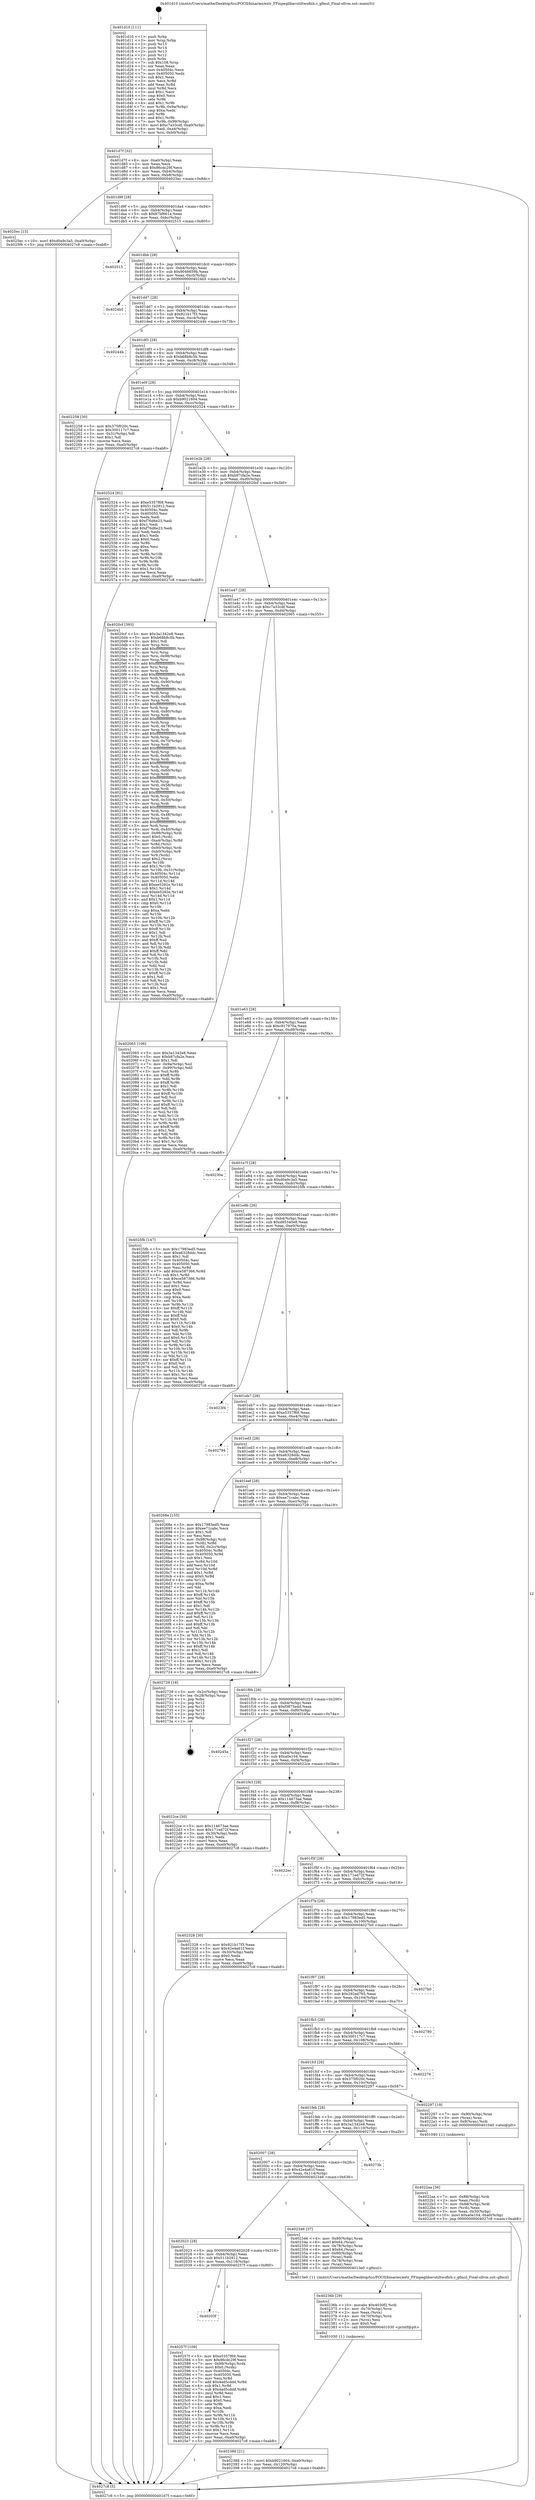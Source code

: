digraph "0x401d10" {
  label = "0x401d10 (/mnt/c/Users/mathe/Desktop/tcc/POCII/binaries/extr_FFmpeglibavutiltwofish.c_gfmul_Final-ollvm.out::main(0))"
  labelloc = "t"
  node[shape=record]

  Entry [label="",width=0.3,height=0.3,shape=circle,fillcolor=black,style=filled]
  "0x401d7f" [label="{
     0x401d7f [32]\l
     | [instrs]\l
     &nbsp;&nbsp;0x401d7f \<+6\>: mov -0xa0(%rbp),%eax\l
     &nbsp;&nbsp;0x401d85 \<+2\>: mov %eax,%ecx\l
     &nbsp;&nbsp;0x401d87 \<+6\>: sub $0x86cdc29f,%ecx\l
     &nbsp;&nbsp;0x401d8d \<+6\>: mov %eax,-0xb4(%rbp)\l
     &nbsp;&nbsp;0x401d93 \<+6\>: mov %ecx,-0xb8(%rbp)\l
     &nbsp;&nbsp;0x401d99 \<+6\>: je 00000000004025ec \<main+0x8dc\>\l
  }"]
  "0x4025ec" [label="{
     0x4025ec [15]\l
     | [instrs]\l
     &nbsp;&nbsp;0x4025ec \<+10\>: movl $0xd0a9c3a5,-0xa0(%rbp)\l
     &nbsp;&nbsp;0x4025f6 \<+5\>: jmp 00000000004027c8 \<main+0xab8\>\l
  }"]
  "0x401d9f" [label="{
     0x401d9f [28]\l
     | [instrs]\l
     &nbsp;&nbsp;0x401d9f \<+5\>: jmp 0000000000401da4 \<main+0x94\>\l
     &nbsp;&nbsp;0x401da4 \<+6\>: mov -0xb4(%rbp),%eax\l
     &nbsp;&nbsp;0x401daa \<+5\>: sub $0x87bf661a,%eax\l
     &nbsp;&nbsp;0x401daf \<+6\>: mov %eax,-0xbc(%rbp)\l
     &nbsp;&nbsp;0x401db5 \<+6\>: je 0000000000402515 \<main+0x805\>\l
  }"]
  Exit [label="",width=0.3,height=0.3,shape=circle,fillcolor=black,style=filled,peripheries=2]
  "0x402515" [label="{
     0x402515\l
  }", style=dashed]
  "0x401dbb" [label="{
     0x401dbb [28]\l
     | [instrs]\l
     &nbsp;&nbsp;0x401dbb \<+5\>: jmp 0000000000401dc0 \<main+0xb0\>\l
     &nbsp;&nbsp;0x401dc0 \<+6\>: mov -0xb4(%rbp),%eax\l
     &nbsp;&nbsp;0x401dc6 \<+5\>: sub $0x9046659b,%eax\l
     &nbsp;&nbsp;0x401dcb \<+6\>: mov %eax,-0xc0(%rbp)\l
     &nbsp;&nbsp;0x401dd1 \<+6\>: je 00000000004024b5 \<main+0x7a5\>\l
  }"]
  "0x40203f" [label="{
     0x40203f\l
  }", style=dashed]
  "0x4024b5" [label="{
     0x4024b5\l
  }", style=dashed]
  "0x401dd7" [label="{
     0x401dd7 [28]\l
     | [instrs]\l
     &nbsp;&nbsp;0x401dd7 \<+5\>: jmp 0000000000401ddc \<main+0xcc\>\l
     &nbsp;&nbsp;0x401ddc \<+6\>: mov -0xb4(%rbp),%eax\l
     &nbsp;&nbsp;0x401de2 \<+5\>: sub $0x921b17f3,%eax\l
     &nbsp;&nbsp;0x401de7 \<+6\>: mov %eax,-0xc4(%rbp)\l
     &nbsp;&nbsp;0x401ded \<+6\>: je 000000000040244b \<main+0x73b\>\l
  }"]
  "0x40257f" [label="{
     0x40257f [109]\l
     | [instrs]\l
     &nbsp;&nbsp;0x40257f \<+5\>: mov $0xe5357f69,%eax\l
     &nbsp;&nbsp;0x402584 \<+5\>: mov $0x86cdc29f,%ecx\l
     &nbsp;&nbsp;0x402589 \<+7\>: mov -0x98(%rbp),%rdx\l
     &nbsp;&nbsp;0x402590 \<+6\>: movl $0x0,(%rdx)\l
     &nbsp;&nbsp;0x402596 \<+7\>: mov 0x40504c,%esi\l
     &nbsp;&nbsp;0x40259d \<+7\>: mov 0x405050,%edi\l
     &nbsp;&nbsp;0x4025a4 \<+3\>: mov %esi,%r8d\l
     &nbsp;&nbsp;0x4025a7 \<+7\>: add $0x4ad5cddd,%r8d\l
     &nbsp;&nbsp;0x4025ae \<+4\>: sub $0x1,%r8d\l
     &nbsp;&nbsp;0x4025b2 \<+7\>: sub $0x4ad5cddd,%r8d\l
     &nbsp;&nbsp;0x4025b9 \<+4\>: imul %r8d,%esi\l
     &nbsp;&nbsp;0x4025bd \<+3\>: and $0x1,%esi\l
     &nbsp;&nbsp;0x4025c0 \<+3\>: cmp $0x0,%esi\l
     &nbsp;&nbsp;0x4025c3 \<+4\>: sete %r9b\l
     &nbsp;&nbsp;0x4025c7 \<+3\>: cmp $0xa,%edi\l
     &nbsp;&nbsp;0x4025ca \<+4\>: setl %r10b\l
     &nbsp;&nbsp;0x4025ce \<+3\>: mov %r9b,%r11b\l
     &nbsp;&nbsp;0x4025d1 \<+3\>: and %r10b,%r11b\l
     &nbsp;&nbsp;0x4025d4 \<+3\>: xor %r10b,%r9b\l
     &nbsp;&nbsp;0x4025d7 \<+3\>: or %r9b,%r11b\l
     &nbsp;&nbsp;0x4025da \<+4\>: test $0x1,%r11b\l
     &nbsp;&nbsp;0x4025de \<+3\>: cmovne %ecx,%eax\l
     &nbsp;&nbsp;0x4025e1 \<+6\>: mov %eax,-0xa0(%rbp)\l
     &nbsp;&nbsp;0x4025e7 \<+5\>: jmp 00000000004027c8 \<main+0xab8\>\l
  }"]
  "0x40244b" [label="{
     0x40244b\l
  }", style=dashed]
  "0x401df3" [label="{
     0x401df3 [28]\l
     | [instrs]\l
     &nbsp;&nbsp;0x401df3 \<+5\>: jmp 0000000000401df8 \<main+0xe8\>\l
     &nbsp;&nbsp;0x401df8 \<+6\>: mov -0xb4(%rbp),%eax\l
     &nbsp;&nbsp;0x401dfe \<+5\>: sub $0xb68b8c5b,%eax\l
     &nbsp;&nbsp;0x401e03 \<+6\>: mov %eax,-0xc8(%rbp)\l
     &nbsp;&nbsp;0x401e09 \<+6\>: je 0000000000402258 \<main+0x548\>\l
  }"]
  "0x402388" [label="{
     0x402388 [21]\l
     | [instrs]\l
     &nbsp;&nbsp;0x402388 \<+10\>: movl $0xb9021604,-0xa0(%rbp)\l
     &nbsp;&nbsp;0x402392 \<+6\>: mov %eax,-0x120(%rbp)\l
     &nbsp;&nbsp;0x402398 \<+5\>: jmp 00000000004027c8 \<main+0xab8\>\l
  }"]
  "0x402258" [label="{
     0x402258 [30]\l
     | [instrs]\l
     &nbsp;&nbsp;0x402258 \<+5\>: mov $0x375f020c,%eax\l
     &nbsp;&nbsp;0x40225d \<+5\>: mov $0x300117c7,%ecx\l
     &nbsp;&nbsp;0x402262 \<+3\>: mov -0x31(%rbp),%dl\l
     &nbsp;&nbsp;0x402265 \<+3\>: test $0x1,%dl\l
     &nbsp;&nbsp;0x402268 \<+3\>: cmovne %ecx,%eax\l
     &nbsp;&nbsp;0x40226b \<+6\>: mov %eax,-0xa0(%rbp)\l
     &nbsp;&nbsp;0x402271 \<+5\>: jmp 00000000004027c8 \<main+0xab8\>\l
  }"]
  "0x401e0f" [label="{
     0x401e0f [28]\l
     | [instrs]\l
     &nbsp;&nbsp;0x401e0f \<+5\>: jmp 0000000000401e14 \<main+0x104\>\l
     &nbsp;&nbsp;0x401e14 \<+6\>: mov -0xb4(%rbp),%eax\l
     &nbsp;&nbsp;0x401e1a \<+5\>: sub $0xb9021604,%eax\l
     &nbsp;&nbsp;0x401e1f \<+6\>: mov %eax,-0xcc(%rbp)\l
     &nbsp;&nbsp;0x401e25 \<+6\>: je 0000000000402524 \<main+0x814\>\l
  }"]
  "0x40236b" [label="{
     0x40236b [29]\l
     | [instrs]\l
     &nbsp;&nbsp;0x40236b \<+10\>: movabs $0x4030f2,%rdi\l
     &nbsp;&nbsp;0x402375 \<+4\>: mov -0x70(%rbp),%rcx\l
     &nbsp;&nbsp;0x402379 \<+2\>: mov %eax,(%rcx)\l
     &nbsp;&nbsp;0x40237b \<+4\>: mov -0x70(%rbp),%rcx\l
     &nbsp;&nbsp;0x40237f \<+2\>: mov (%rcx),%esi\l
     &nbsp;&nbsp;0x402381 \<+2\>: mov $0x0,%al\l
     &nbsp;&nbsp;0x402383 \<+5\>: call 0000000000401030 \<printf@plt\>\l
     | [calls]\l
     &nbsp;&nbsp;0x401030 \{1\} (unknown)\l
  }"]
  "0x402524" [label="{
     0x402524 [91]\l
     | [instrs]\l
     &nbsp;&nbsp;0x402524 \<+5\>: mov $0xe5357f69,%eax\l
     &nbsp;&nbsp;0x402529 \<+5\>: mov $0x511b2912,%ecx\l
     &nbsp;&nbsp;0x40252e \<+7\>: mov 0x40504c,%edx\l
     &nbsp;&nbsp;0x402535 \<+7\>: mov 0x405050,%esi\l
     &nbsp;&nbsp;0x40253c \<+2\>: mov %edx,%edi\l
     &nbsp;&nbsp;0x40253e \<+6\>: sub $0xf76d6e23,%edi\l
     &nbsp;&nbsp;0x402544 \<+3\>: sub $0x1,%edi\l
     &nbsp;&nbsp;0x402547 \<+6\>: add $0xf76d6e23,%edi\l
     &nbsp;&nbsp;0x40254d \<+3\>: imul %edi,%edx\l
     &nbsp;&nbsp;0x402550 \<+3\>: and $0x1,%edx\l
     &nbsp;&nbsp;0x402553 \<+3\>: cmp $0x0,%edx\l
     &nbsp;&nbsp;0x402556 \<+4\>: sete %r8b\l
     &nbsp;&nbsp;0x40255a \<+3\>: cmp $0xa,%esi\l
     &nbsp;&nbsp;0x40255d \<+4\>: setl %r9b\l
     &nbsp;&nbsp;0x402561 \<+3\>: mov %r8b,%r10b\l
     &nbsp;&nbsp;0x402564 \<+3\>: and %r9b,%r10b\l
     &nbsp;&nbsp;0x402567 \<+3\>: xor %r9b,%r8b\l
     &nbsp;&nbsp;0x40256a \<+3\>: or %r8b,%r10b\l
     &nbsp;&nbsp;0x40256d \<+4\>: test $0x1,%r10b\l
     &nbsp;&nbsp;0x402571 \<+3\>: cmovne %ecx,%eax\l
     &nbsp;&nbsp;0x402574 \<+6\>: mov %eax,-0xa0(%rbp)\l
     &nbsp;&nbsp;0x40257a \<+5\>: jmp 00000000004027c8 \<main+0xab8\>\l
  }"]
  "0x401e2b" [label="{
     0x401e2b [28]\l
     | [instrs]\l
     &nbsp;&nbsp;0x401e2b \<+5\>: jmp 0000000000401e30 \<main+0x120\>\l
     &nbsp;&nbsp;0x401e30 \<+6\>: mov -0xb4(%rbp),%eax\l
     &nbsp;&nbsp;0x401e36 \<+5\>: sub $0xb97cfa2e,%eax\l
     &nbsp;&nbsp;0x401e3b \<+6\>: mov %eax,-0xd0(%rbp)\l
     &nbsp;&nbsp;0x401e41 \<+6\>: je 00000000004020cf \<main+0x3bf\>\l
  }"]
  "0x402023" [label="{
     0x402023 [28]\l
     | [instrs]\l
     &nbsp;&nbsp;0x402023 \<+5\>: jmp 0000000000402028 \<main+0x318\>\l
     &nbsp;&nbsp;0x402028 \<+6\>: mov -0xb4(%rbp),%eax\l
     &nbsp;&nbsp;0x40202e \<+5\>: sub $0x511b2912,%eax\l
     &nbsp;&nbsp;0x402033 \<+6\>: mov %eax,-0x118(%rbp)\l
     &nbsp;&nbsp;0x402039 \<+6\>: je 000000000040257f \<main+0x86f\>\l
  }"]
  "0x4020cf" [label="{
     0x4020cf [393]\l
     | [instrs]\l
     &nbsp;&nbsp;0x4020cf \<+5\>: mov $0x3a1342e8,%eax\l
     &nbsp;&nbsp;0x4020d4 \<+5\>: mov $0xb68b8c5b,%ecx\l
     &nbsp;&nbsp;0x4020d9 \<+2\>: mov $0x1,%dl\l
     &nbsp;&nbsp;0x4020db \<+3\>: mov %rsp,%rsi\l
     &nbsp;&nbsp;0x4020de \<+4\>: add $0xfffffffffffffff0,%rsi\l
     &nbsp;&nbsp;0x4020e2 \<+3\>: mov %rsi,%rsp\l
     &nbsp;&nbsp;0x4020e5 \<+7\>: mov %rsi,-0x98(%rbp)\l
     &nbsp;&nbsp;0x4020ec \<+3\>: mov %rsp,%rsi\l
     &nbsp;&nbsp;0x4020ef \<+4\>: add $0xfffffffffffffff0,%rsi\l
     &nbsp;&nbsp;0x4020f3 \<+3\>: mov %rsi,%rsp\l
     &nbsp;&nbsp;0x4020f6 \<+3\>: mov %rsp,%rdi\l
     &nbsp;&nbsp;0x4020f9 \<+4\>: add $0xfffffffffffffff0,%rdi\l
     &nbsp;&nbsp;0x4020fd \<+3\>: mov %rdi,%rsp\l
     &nbsp;&nbsp;0x402100 \<+7\>: mov %rdi,-0x90(%rbp)\l
     &nbsp;&nbsp;0x402107 \<+3\>: mov %rsp,%rdi\l
     &nbsp;&nbsp;0x40210a \<+4\>: add $0xfffffffffffffff0,%rdi\l
     &nbsp;&nbsp;0x40210e \<+3\>: mov %rdi,%rsp\l
     &nbsp;&nbsp;0x402111 \<+7\>: mov %rdi,-0x88(%rbp)\l
     &nbsp;&nbsp;0x402118 \<+3\>: mov %rsp,%rdi\l
     &nbsp;&nbsp;0x40211b \<+4\>: add $0xfffffffffffffff0,%rdi\l
     &nbsp;&nbsp;0x40211f \<+3\>: mov %rdi,%rsp\l
     &nbsp;&nbsp;0x402122 \<+4\>: mov %rdi,-0x80(%rbp)\l
     &nbsp;&nbsp;0x402126 \<+3\>: mov %rsp,%rdi\l
     &nbsp;&nbsp;0x402129 \<+4\>: add $0xfffffffffffffff0,%rdi\l
     &nbsp;&nbsp;0x40212d \<+3\>: mov %rdi,%rsp\l
     &nbsp;&nbsp;0x402130 \<+4\>: mov %rdi,-0x78(%rbp)\l
     &nbsp;&nbsp;0x402134 \<+3\>: mov %rsp,%rdi\l
     &nbsp;&nbsp;0x402137 \<+4\>: add $0xfffffffffffffff0,%rdi\l
     &nbsp;&nbsp;0x40213b \<+3\>: mov %rdi,%rsp\l
     &nbsp;&nbsp;0x40213e \<+4\>: mov %rdi,-0x70(%rbp)\l
     &nbsp;&nbsp;0x402142 \<+3\>: mov %rsp,%rdi\l
     &nbsp;&nbsp;0x402145 \<+4\>: add $0xfffffffffffffff0,%rdi\l
     &nbsp;&nbsp;0x402149 \<+3\>: mov %rdi,%rsp\l
     &nbsp;&nbsp;0x40214c \<+4\>: mov %rdi,-0x68(%rbp)\l
     &nbsp;&nbsp;0x402150 \<+3\>: mov %rsp,%rdi\l
     &nbsp;&nbsp;0x402153 \<+4\>: add $0xfffffffffffffff0,%rdi\l
     &nbsp;&nbsp;0x402157 \<+3\>: mov %rdi,%rsp\l
     &nbsp;&nbsp;0x40215a \<+4\>: mov %rdi,-0x60(%rbp)\l
     &nbsp;&nbsp;0x40215e \<+3\>: mov %rsp,%rdi\l
     &nbsp;&nbsp;0x402161 \<+4\>: add $0xfffffffffffffff0,%rdi\l
     &nbsp;&nbsp;0x402165 \<+3\>: mov %rdi,%rsp\l
     &nbsp;&nbsp;0x402168 \<+4\>: mov %rdi,-0x58(%rbp)\l
     &nbsp;&nbsp;0x40216c \<+3\>: mov %rsp,%rdi\l
     &nbsp;&nbsp;0x40216f \<+4\>: add $0xfffffffffffffff0,%rdi\l
     &nbsp;&nbsp;0x402173 \<+3\>: mov %rdi,%rsp\l
     &nbsp;&nbsp;0x402176 \<+4\>: mov %rdi,-0x50(%rbp)\l
     &nbsp;&nbsp;0x40217a \<+3\>: mov %rsp,%rdi\l
     &nbsp;&nbsp;0x40217d \<+4\>: add $0xfffffffffffffff0,%rdi\l
     &nbsp;&nbsp;0x402181 \<+3\>: mov %rdi,%rsp\l
     &nbsp;&nbsp;0x402184 \<+4\>: mov %rdi,-0x48(%rbp)\l
     &nbsp;&nbsp;0x402188 \<+3\>: mov %rsp,%rdi\l
     &nbsp;&nbsp;0x40218b \<+4\>: add $0xfffffffffffffff0,%rdi\l
     &nbsp;&nbsp;0x40218f \<+3\>: mov %rdi,%rsp\l
     &nbsp;&nbsp;0x402192 \<+4\>: mov %rdi,-0x40(%rbp)\l
     &nbsp;&nbsp;0x402196 \<+7\>: mov -0x98(%rbp),%rdi\l
     &nbsp;&nbsp;0x40219d \<+6\>: movl $0x0,(%rdi)\l
     &nbsp;&nbsp;0x4021a3 \<+7\>: mov -0xa4(%rbp),%r8d\l
     &nbsp;&nbsp;0x4021aa \<+3\>: mov %r8d,(%rsi)\l
     &nbsp;&nbsp;0x4021ad \<+7\>: mov -0x90(%rbp),%rdi\l
     &nbsp;&nbsp;0x4021b4 \<+7\>: mov -0xb0(%rbp),%r9\l
     &nbsp;&nbsp;0x4021bb \<+3\>: mov %r9,(%rdi)\l
     &nbsp;&nbsp;0x4021be \<+3\>: cmpl $0x2,(%rsi)\l
     &nbsp;&nbsp;0x4021c1 \<+4\>: setne %r10b\l
     &nbsp;&nbsp;0x4021c5 \<+4\>: and $0x1,%r10b\l
     &nbsp;&nbsp;0x4021c9 \<+4\>: mov %r10b,-0x31(%rbp)\l
     &nbsp;&nbsp;0x4021cd \<+8\>: mov 0x40504c,%r11d\l
     &nbsp;&nbsp;0x4021d5 \<+7\>: mov 0x405050,%ebx\l
     &nbsp;&nbsp;0x4021dc \<+3\>: mov %r11d,%r14d\l
     &nbsp;&nbsp;0x4021df \<+7\>: add $0xee5282e,%r14d\l
     &nbsp;&nbsp;0x4021e6 \<+4\>: sub $0x1,%r14d\l
     &nbsp;&nbsp;0x4021ea \<+7\>: sub $0xee5282e,%r14d\l
     &nbsp;&nbsp;0x4021f1 \<+4\>: imul %r14d,%r11d\l
     &nbsp;&nbsp;0x4021f5 \<+4\>: and $0x1,%r11d\l
     &nbsp;&nbsp;0x4021f9 \<+4\>: cmp $0x0,%r11d\l
     &nbsp;&nbsp;0x4021fd \<+4\>: sete %r10b\l
     &nbsp;&nbsp;0x402201 \<+3\>: cmp $0xa,%ebx\l
     &nbsp;&nbsp;0x402204 \<+4\>: setl %r15b\l
     &nbsp;&nbsp;0x402208 \<+3\>: mov %r10b,%r12b\l
     &nbsp;&nbsp;0x40220b \<+4\>: xor $0xff,%r12b\l
     &nbsp;&nbsp;0x40220f \<+3\>: mov %r15b,%r13b\l
     &nbsp;&nbsp;0x402212 \<+4\>: xor $0xff,%r13b\l
     &nbsp;&nbsp;0x402216 \<+3\>: xor $0x1,%dl\l
     &nbsp;&nbsp;0x402219 \<+3\>: mov %r12b,%sil\l
     &nbsp;&nbsp;0x40221c \<+4\>: and $0xff,%sil\l
     &nbsp;&nbsp;0x402220 \<+3\>: and %dl,%r10b\l
     &nbsp;&nbsp;0x402223 \<+3\>: mov %r13b,%dil\l
     &nbsp;&nbsp;0x402226 \<+4\>: and $0xff,%dil\l
     &nbsp;&nbsp;0x40222a \<+3\>: and %dl,%r15b\l
     &nbsp;&nbsp;0x40222d \<+3\>: or %r10b,%sil\l
     &nbsp;&nbsp;0x402230 \<+3\>: or %r15b,%dil\l
     &nbsp;&nbsp;0x402233 \<+3\>: xor %dil,%sil\l
     &nbsp;&nbsp;0x402236 \<+3\>: or %r13b,%r12b\l
     &nbsp;&nbsp;0x402239 \<+4\>: xor $0xff,%r12b\l
     &nbsp;&nbsp;0x40223d \<+3\>: or $0x1,%dl\l
     &nbsp;&nbsp;0x402240 \<+3\>: and %dl,%r12b\l
     &nbsp;&nbsp;0x402243 \<+3\>: or %r12b,%sil\l
     &nbsp;&nbsp;0x402246 \<+4\>: test $0x1,%sil\l
     &nbsp;&nbsp;0x40224a \<+3\>: cmovne %ecx,%eax\l
     &nbsp;&nbsp;0x40224d \<+6\>: mov %eax,-0xa0(%rbp)\l
     &nbsp;&nbsp;0x402253 \<+5\>: jmp 00000000004027c8 \<main+0xab8\>\l
  }"]
  "0x401e47" [label="{
     0x401e47 [28]\l
     | [instrs]\l
     &nbsp;&nbsp;0x401e47 \<+5\>: jmp 0000000000401e4c \<main+0x13c\>\l
     &nbsp;&nbsp;0x401e4c \<+6\>: mov -0xb4(%rbp),%eax\l
     &nbsp;&nbsp;0x401e52 \<+5\>: sub $0xc7a33cdf,%eax\l
     &nbsp;&nbsp;0x401e57 \<+6\>: mov %eax,-0xd4(%rbp)\l
     &nbsp;&nbsp;0x401e5d \<+6\>: je 0000000000402065 \<main+0x355\>\l
  }"]
  "0x402346" [label="{
     0x402346 [37]\l
     | [instrs]\l
     &nbsp;&nbsp;0x402346 \<+4\>: mov -0x80(%rbp),%rax\l
     &nbsp;&nbsp;0x40234a \<+6\>: movl $0x64,(%rax)\l
     &nbsp;&nbsp;0x402350 \<+4\>: mov -0x78(%rbp),%rax\l
     &nbsp;&nbsp;0x402354 \<+6\>: movl $0x64,(%rax)\l
     &nbsp;&nbsp;0x40235a \<+4\>: mov -0x80(%rbp),%rax\l
     &nbsp;&nbsp;0x40235e \<+2\>: mov (%rax),%edi\l
     &nbsp;&nbsp;0x402360 \<+4\>: mov -0x78(%rbp),%rax\l
     &nbsp;&nbsp;0x402364 \<+2\>: mov (%rax),%esi\l
     &nbsp;&nbsp;0x402366 \<+5\>: call 00000000004013e0 \<gfmul\>\l
     | [calls]\l
     &nbsp;&nbsp;0x4013e0 \{1\} (/mnt/c/Users/mathe/Desktop/tcc/POCII/binaries/extr_FFmpeglibavutiltwofish.c_gfmul_Final-ollvm.out::gfmul)\l
  }"]
  "0x402065" [label="{
     0x402065 [106]\l
     | [instrs]\l
     &nbsp;&nbsp;0x402065 \<+5\>: mov $0x3a1342e8,%eax\l
     &nbsp;&nbsp;0x40206a \<+5\>: mov $0xb97cfa2e,%ecx\l
     &nbsp;&nbsp;0x40206f \<+2\>: mov $0x1,%dl\l
     &nbsp;&nbsp;0x402071 \<+7\>: mov -0x9a(%rbp),%sil\l
     &nbsp;&nbsp;0x402078 \<+7\>: mov -0x99(%rbp),%dil\l
     &nbsp;&nbsp;0x40207f \<+3\>: mov %sil,%r8b\l
     &nbsp;&nbsp;0x402082 \<+4\>: xor $0xff,%r8b\l
     &nbsp;&nbsp;0x402086 \<+3\>: mov %dil,%r9b\l
     &nbsp;&nbsp;0x402089 \<+4\>: xor $0xff,%r9b\l
     &nbsp;&nbsp;0x40208d \<+3\>: xor $0x1,%dl\l
     &nbsp;&nbsp;0x402090 \<+3\>: mov %r8b,%r10b\l
     &nbsp;&nbsp;0x402093 \<+4\>: and $0xff,%r10b\l
     &nbsp;&nbsp;0x402097 \<+3\>: and %dl,%sil\l
     &nbsp;&nbsp;0x40209a \<+3\>: mov %r9b,%r11b\l
     &nbsp;&nbsp;0x40209d \<+4\>: and $0xff,%r11b\l
     &nbsp;&nbsp;0x4020a1 \<+3\>: and %dl,%dil\l
     &nbsp;&nbsp;0x4020a4 \<+3\>: or %sil,%r10b\l
     &nbsp;&nbsp;0x4020a7 \<+3\>: or %dil,%r11b\l
     &nbsp;&nbsp;0x4020aa \<+3\>: xor %r11b,%r10b\l
     &nbsp;&nbsp;0x4020ad \<+3\>: or %r9b,%r8b\l
     &nbsp;&nbsp;0x4020b0 \<+4\>: xor $0xff,%r8b\l
     &nbsp;&nbsp;0x4020b4 \<+3\>: or $0x1,%dl\l
     &nbsp;&nbsp;0x4020b7 \<+3\>: and %dl,%r8b\l
     &nbsp;&nbsp;0x4020ba \<+3\>: or %r8b,%r10b\l
     &nbsp;&nbsp;0x4020bd \<+4\>: test $0x1,%r10b\l
     &nbsp;&nbsp;0x4020c1 \<+3\>: cmovne %ecx,%eax\l
     &nbsp;&nbsp;0x4020c4 \<+6\>: mov %eax,-0xa0(%rbp)\l
     &nbsp;&nbsp;0x4020ca \<+5\>: jmp 00000000004027c8 \<main+0xab8\>\l
  }"]
  "0x401e63" [label="{
     0x401e63 [28]\l
     | [instrs]\l
     &nbsp;&nbsp;0x401e63 \<+5\>: jmp 0000000000401e68 \<main+0x158\>\l
     &nbsp;&nbsp;0x401e68 \<+6\>: mov -0xb4(%rbp),%eax\l
     &nbsp;&nbsp;0x401e6e \<+5\>: sub $0xc917970a,%eax\l
     &nbsp;&nbsp;0x401e73 \<+6\>: mov %eax,-0xd8(%rbp)\l
     &nbsp;&nbsp;0x401e79 \<+6\>: je 000000000040230a \<main+0x5fa\>\l
  }"]
  "0x4027c8" [label="{
     0x4027c8 [5]\l
     | [instrs]\l
     &nbsp;&nbsp;0x4027c8 \<+5\>: jmp 0000000000401d7f \<main+0x6f\>\l
  }"]
  "0x401d10" [label="{
     0x401d10 [111]\l
     | [instrs]\l
     &nbsp;&nbsp;0x401d10 \<+1\>: push %rbp\l
     &nbsp;&nbsp;0x401d11 \<+3\>: mov %rsp,%rbp\l
     &nbsp;&nbsp;0x401d14 \<+2\>: push %r15\l
     &nbsp;&nbsp;0x401d16 \<+2\>: push %r14\l
     &nbsp;&nbsp;0x401d18 \<+2\>: push %r13\l
     &nbsp;&nbsp;0x401d1a \<+2\>: push %r12\l
     &nbsp;&nbsp;0x401d1c \<+1\>: push %rbx\l
     &nbsp;&nbsp;0x401d1d \<+7\>: sub $0x108,%rsp\l
     &nbsp;&nbsp;0x401d24 \<+2\>: xor %eax,%eax\l
     &nbsp;&nbsp;0x401d26 \<+7\>: mov 0x40504c,%ecx\l
     &nbsp;&nbsp;0x401d2d \<+7\>: mov 0x405050,%edx\l
     &nbsp;&nbsp;0x401d34 \<+3\>: sub $0x1,%eax\l
     &nbsp;&nbsp;0x401d37 \<+3\>: mov %ecx,%r8d\l
     &nbsp;&nbsp;0x401d3a \<+3\>: add %eax,%r8d\l
     &nbsp;&nbsp;0x401d3d \<+4\>: imul %r8d,%ecx\l
     &nbsp;&nbsp;0x401d41 \<+3\>: and $0x1,%ecx\l
     &nbsp;&nbsp;0x401d44 \<+3\>: cmp $0x0,%ecx\l
     &nbsp;&nbsp;0x401d47 \<+4\>: sete %r9b\l
     &nbsp;&nbsp;0x401d4b \<+4\>: and $0x1,%r9b\l
     &nbsp;&nbsp;0x401d4f \<+7\>: mov %r9b,-0x9a(%rbp)\l
     &nbsp;&nbsp;0x401d56 \<+3\>: cmp $0xa,%edx\l
     &nbsp;&nbsp;0x401d59 \<+4\>: setl %r9b\l
     &nbsp;&nbsp;0x401d5d \<+4\>: and $0x1,%r9b\l
     &nbsp;&nbsp;0x401d61 \<+7\>: mov %r9b,-0x99(%rbp)\l
     &nbsp;&nbsp;0x401d68 \<+10\>: movl $0xc7a33cdf,-0xa0(%rbp)\l
     &nbsp;&nbsp;0x401d72 \<+6\>: mov %edi,-0xa4(%rbp)\l
     &nbsp;&nbsp;0x401d78 \<+7\>: mov %rsi,-0xb0(%rbp)\l
  }"]
  "0x402007" [label="{
     0x402007 [28]\l
     | [instrs]\l
     &nbsp;&nbsp;0x402007 \<+5\>: jmp 000000000040200c \<main+0x2fc\>\l
     &nbsp;&nbsp;0x40200c \<+6\>: mov -0xb4(%rbp),%eax\l
     &nbsp;&nbsp;0x402012 \<+5\>: sub $0x42e4a61f,%eax\l
     &nbsp;&nbsp;0x402017 \<+6\>: mov %eax,-0x114(%rbp)\l
     &nbsp;&nbsp;0x40201d \<+6\>: je 0000000000402346 \<main+0x636\>\l
  }"]
  "0x40273b" [label="{
     0x40273b\l
  }", style=dashed]
  "0x40230a" [label="{
     0x40230a\l
  }", style=dashed]
  "0x401e7f" [label="{
     0x401e7f [28]\l
     | [instrs]\l
     &nbsp;&nbsp;0x401e7f \<+5\>: jmp 0000000000401e84 \<main+0x174\>\l
     &nbsp;&nbsp;0x401e84 \<+6\>: mov -0xb4(%rbp),%eax\l
     &nbsp;&nbsp;0x401e8a \<+5\>: sub $0xd0a9c3a5,%eax\l
     &nbsp;&nbsp;0x401e8f \<+6\>: mov %eax,-0xdc(%rbp)\l
     &nbsp;&nbsp;0x401e95 \<+6\>: je 00000000004025fb \<main+0x8eb\>\l
  }"]
  "0x4022aa" [label="{
     0x4022aa [36]\l
     | [instrs]\l
     &nbsp;&nbsp;0x4022aa \<+7\>: mov -0x88(%rbp),%rdi\l
     &nbsp;&nbsp;0x4022b1 \<+2\>: mov %eax,(%rdi)\l
     &nbsp;&nbsp;0x4022b3 \<+7\>: mov -0x88(%rbp),%rdi\l
     &nbsp;&nbsp;0x4022ba \<+2\>: mov (%rdi),%eax\l
     &nbsp;&nbsp;0x4022bc \<+3\>: mov %eax,-0x30(%rbp)\l
     &nbsp;&nbsp;0x4022bf \<+10\>: movl $0xa0e104,-0xa0(%rbp)\l
     &nbsp;&nbsp;0x4022c9 \<+5\>: jmp 00000000004027c8 \<main+0xab8\>\l
  }"]
  "0x4025fb" [label="{
     0x4025fb [147]\l
     | [instrs]\l
     &nbsp;&nbsp;0x4025fb \<+5\>: mov $0x17983ed5,%eax\l
     &nbsp;&nbsp;0x402600 \<+5\>: mov $0xe6328ddc,%ecx\l
     &nbsp;&nbsp;0x402605 \<+2\>: mov $0x1,%dl\l
     &nbsp;&nbsp;0x402607 \<+7\>: mov 0x40504c,%esi\l
     &nbsp;&nbsp;0x40260e \<+7\>: mov 0x405050,%edi\l
     &nbsp;&nbsp;0x402615 \<+3\>: mov %esi,%r8d\l
     &nbsp;&nbsp;0x402618 \<+7\>: add $0xce587366,%r8d\l
     &nbsp;&nbsp;0x40261f \<+4\>: sub $0x1,%r8d\l
     &nbsp;&nbsp;0x402623 \<+7\>: sub $0xce587366,%r8d\l
     &nbsp;&nbsp;0x40262a \<+4\>: imul %r8d,%esi\l
     &nbsp;&nbsp;0x40262e \<+3\>: and $0x1,%esi\l
     &nbsp;&nbsp;0x402631 \<+3\>: cmp $0x0,%esi\l
     &nbsp;&nbsp;0x402634 \<+4\>: sete %r9b\l
     &nbsp;&nbsp;0x402638 \<+3\>: cmp $0xa,%edi\l
     &nbsp;&nbsp;0x40263b \<+4\>: setl %r10b\l
     &nbsp;&nbsp;0x40263f \<+3\>: mov %r9b,%r11b\l
     &nbsp;&nbsp;0x402642 \<+4\>: xor $0xff,%r11b\l
     &nbsp;&nbsp;0x402646 \<+3\>: mov %r10b,%bl\l
     &nbsp;&nbsp;0x402649 \<+3\>: xor $0xff,%bl\l
     &nbsp;&nbsp;0x40264c \<+3\>: xor $0x0,%dl\l
     &nbsp;&nbsp;0x40264f \<+3\>: mov %r11b,%r14b\l
     &nbsp;&nbsp;0x402652 \<+4\>: and $0x0,%r14b\l
     &nbsp;&nbsp;0x402656 \<+3\>: and %dl,%r9b\l
     &nbsp;&nbsp;0x402659 \<+3\>: mov %bl,%r15b\l
     &nbsp;&nbsp;0x40265c \<+4\>: and $0x0,%r15b\l
     &nbsp;&nbsp;0x402660 \<+3\>: and %dl,%r10b\l
     &nbsp;&nbsp;0x402663 \<+3\>: or %r9b,%r14b\l
     &nbsp;&nbsp;0x402666 \<+3\>: or %r10b,%r15b\l
     &nbsp;&nbsp;0x402669 \<+3\>: xor %r15b,%r14b\l
     &nbsp;&nbsp;0x40266c \<+3\>: or %bl,%r11b\l
     &nbsp;&nbsp;0x40266f \<+4\>: xor $0xff,%r11b\l
     &nbsp;&nbsp;0x402673 \<+3\>: or $0x0,%dl\l
     &nbsp;&nbsp;0x402676 \<+3\>: and %dl,%r11b\l
     &nbsp;&nbsp;0x402679 \<+3\>: or %r11b,%r14b\l
     &nbsp;&nbsp;0x40267c \<+4\>: test $0x1,%r14b\l
     &nbsp;&nbsp;0x402680 \<+3\>: cmovne %ecx,%eax\l
     &nbsp;&nbsp;0x402683 \<+6\>: mov %eax,-0xa0(%rbp)\l
     &nbsp;&nbsp;0x402689 \<+5\>: jmp 00000000004027c8 \<main+0xab8\>\l
  }"]
  "0x401e9b" [label="{
     0x401e9b [28]\l
     | [instrs]\l
     &nbsp;&nbsp;0x401e9b \<+5\>: jmp 0000000000401ea0 \<main+0x190\>\l
     &nbsp;&nbsp;0x401ea0 \<+6\>: mov -0xb4(%rbp),%eax\l
     &nbsp;&nbsp;0x401ea6 \<+5\>: sub $0xd85340e8,%eax\l
     &nbsp;&nbsp;0x401eab \<+6\>: mov %eax,-0xe0(%rbp)\l
     &nbsp;&nbsp;0x401eb1 \<+6\>: je 00000000004023f4 \<main+0x6e4\>\l
  }"]
  "0x401feb" [label="{
     0x401feb [28]\l
     | [instrs]\l
     &nbsp;&nbsp;0x401feb \<+5\>: jmp 0000000000401ff0 \<main+0x2e0\>\l
     &nbsp;&nbsp;0x401ff0 \<+6\>: mov -0xb4(%rbp),%eax\l
     &nbsp;&nbsp;0x401ff6 \<+5\>: sub $0x3a1342e8,%eax\l
     &nbsp;&nbsp;0x401ffb \<+6\>: mov %eax,-0x110(%rbp)\l
     &nbsp;&nbsp;0x402001 \<+6\>: je 000000000040273b \<main+0xa2b\>\l
  }"]
  "0x4023f4" [label="{
     0x4023f4\l
  }", style=dashed]
  "0x401eb7" [label="{
     0x401eb7 [28]\l
     | [instrs]\l
     &nbsp;&nbsp;0x401eb7 \<+5\>: jmp 0000000000401ebc \<main+0x1ac\>\l
     &nbsp;&nbsp;0x401ebc \<+6\>: mov -0xb4(%rbp),%eax\l
     &nbsp;&nbsp;0x401ec2 \<+5\>: sub $0xe5357f69,%eax\l
     &nbsp;&nbsp;0x401ec7 \<+6\>: mov %eax,-0xe4(%rbp)\l
     &nbsp;&nbsp;0x401ecd \<+6\>: je 0000000000402794 \<main+0xa84\>\l
  }"]
  "0x402297" [label="{
     0x402297 [19]\l
     | [instrs]\l
     &nbsp;&nbsp;0x402297 \<+7\>: mov -0x90(%rbp),%rax\l
     &nbsp;&nbsp;0x40229e \<+3\>: mov (%rax),%rax\l
     &nbsp;&nbsp;0x4022a1 \<+4\>: mov 0x8(%rax),%rdi\l
     &nbsp;&nbsp;0x4022a5 \<+5\>: call 0000000000401040 \<atoi@plt\>\l
     | [calls]\l
     &nbsp;&nbsp;0x401040 \{1\} (unknown)\l
  }"]
  "0x402794" [label="{
     0x402794\l
  }", style=dashed]
  "0x401ed3" [label="{
     0x401ed3 [28]\l
     | [instrs]\l
     &nbsp;&nbsp;0x401ed3 \<+5\>: jmp 0000000000401ed8 \<main+0x1c8\>\l
     &nbsp;&nbsp;0x401ed8 \<+6\>: mov -0xb4(%rbp),%eax\l
     &nbsp;&nbsp;0x401ede \<+5\>: sub $0xe6328ddc,%eax\l
     &nbsp;&nbsp;0x401ee3 \<+6\>: mov %eax,-0xe8(%rbp)\l
     &nbsp;&nbsp;0x401ee9 \<+6\>: je 000000000040268e \<main+0x97e\>\l
  }"]
  "0x401fcf" [label="{
     0x401fcf [28]\l
     | [instrs]\l
     &nbsp;&nbsp;0x401fcf \<+5\>: jmp 0000000000401fd4 \<main+0x2c4\>\l
     &nbsp;&nbsp;0x401fd4 \<+6\>: mov -0xb4(%rbp),%eax\l
     &nbsp;&nbsp;0x401fda \<+5\>: sub $0x375f020c,%eax\l
     &nbsp;&nbsp;0x401fdf \<+6\>: mov %eax,-0x10c(%rbp)\l
     &nbsp;&nbsp;0x401fe5 \<+6\>: je 0000000000402297 \<main+0x587\>\l
  }"]
  "0x40268e" [label="{
     0x40268e [155]\l
     | [instrs]\l
     &nbsp;&nbsp;0x40268e \<+5\>: mov $0x17983ed5,%eax\l
     &nbsp;&nbsp;0x402693 \<+5\>: mov $0xee71cabc,%ecx\l
     &nbsp;&nbsp;0x402698 \<+2\>: mov $0x1,%dl\l
     &nbsp;&nbsp;0x40269a \<+2\>: xor %esi,%esi\l
     &nbsp;&nbsp;0x40269c \<+7\>: mov -0x98(%rbp),%rdi\l
     &nbsp;&nbsp;0x4026a3 \<+3\>: mov (%rdi),%r8d\l
     &nbsp;&nbsp;0x4026a6 \<+4\>: mov %r8d,-0x2c(%rbp)\l
     &nbsp;&nbsp;0x4026aa \<+8\>: mov 0x40504c,%r8d\l
     &nbsp;&nbsp;0x4026b2 \<+8\>: mov 0x405050,%r9d\l
     &nbsp;&nbsp;0x4026ba \<+3\>: sub $0x1,%esi\l
     &nbsp;&nbsp;0x4026bd \<+3\>: mov %r8d,%r10d\l
     &nbsp;&nbsp;0x4026c0 \<+3\>: add %esi,%r10d\l
     &nbsp;&nbsp;0x4026c3 \<+4\>: imul %r10d,%r8d\l
     &nbsp;&nbsp;0x4026c7 \<+4\>: and $0x1,%r8d\l
     &nbsp;&nbsp;0x4026cb \<+4\>: cmp $0x0,%r8d\l
     &nbsp;&nbsp;0x4026cf \<+4\>: sete %r11b\l
     &nbsp;&nbsp;0x4026d3 \<+4\>: cmp $0xa,%r9d\l
     &nbsp;&nbsp;0x4026d7 \<+3\>: setl %bl\l
     &nbsp;&nbsp;0x4026da \<+3\>: mov %r11b,%r14b\l
     &nbsp;&nbsp;0x4026dd \<+4\>: xor $0xff,%r14b\l
     &nbsp;&nbsp;0x4026e1 \<+3\>: mov %bl,%r15b\l
     &nbsp;&nbsp;0x4026e4 \<+4\>: xor $0xff,%r15b\l
     &nbsp;&nbsp;0x4026e8 \<+3\>: xor $0x1,%dl\l
     &nbsp;&nbsp;0x4026eb \<+3\>: mov %r14b,%r12b\l
     &nbsp;&nbsp;0x4026ee \<+4\>: and $0xff,%r12b\l
     &nbsp;&nbsp;0x4026f2 \<+3\>: and %dl,%r11b\l
     &nbsp;&nbsp;0x4026f5 \<+3\>: mov %r15b,%r13b\l
     &nbsp;&nbsp;0x4026f8 \<+4\>: and $0xff,%r13b\l
     &nbsp;&nbsp;0x4026fc \<+2\>: and %dl,%bl\l
     &nbsp;&nbsp;0x4026fe \<+3\>: or %r11b,%r12b\l
     &nbsp;&nbsp;0x402701 \<+3\>: or %bl,%r13b\l
     &nbsp;&nbsp;0x402704 \<+3\>: xor %r13b,%r12b\l
     &nbsp;&nbsp;0x402707 \<+3\>: or %r15b,%r14b\l
     &nbsp;&nbsp;0x40270a \<+4\>: xor $0xff,%r14b\l
     &nbsp;&nbsp;0x40270e \<+3\>: or $0x1,%dl\l
     &nbsp;&nbsp;0x402711 \<+3\>: and %dl,%r14b\l
     &nbsp;&nbsp;0x402714 \<+3\>: or %r14b,%r12b\l
     &nbsp;&nbsp;0x402717 \<+4\>: test $0x1,%r12b\l
     &nbsp;&nbsp;0x40271b \<+3\>: cmovne %ecx,%eax\l
     &nbsp;&nbsp;0x40271e \<+6\>: mov %eax,-0xa0(%rbp)\l
     &nbsp;&nbsp;0x402724 \<+5\>: jmp 00000000004027c8 \<main+0xab8\>\l
  }"]
  "0x401eef" [label="{
     0x401eef [28]\l
     | [instrs]\l
     &nbsp;&nbsp;0x401eef \<+5\>: jmp 0000000000401ef4 \<main+0x1e4\>\l
     &nbsp;&nbsp;0x401ef4 \<+6\>: mov -0xb4(%rbp),%eax\l
     &nbsp;&nbsp;0x401efa \<+5\>: sub $0xee71cabc,%eax\l
     &nbsp;&nbsp;0x401eff \<+6\>: mov %eax,-0xec(%rbp)\l
     &nbsp;&nbsp;0x401f05 \<+6\>: je 0000000000402729 \<main+0xa19\>\l
  }"]
  "0x402276" [label="{
     0x402276\l
  }", style=dashed]
  "0x402729" [label="{
     0x402729 [18]\l
     | [instrs]\l
     &nbsp;&nbsp;0x402729 \<+3\>: mov -0x2c(%rbp),%eax\l
     &nbsp;&nbsp;0x40272c \<+4\>: lea -0x28(%rbp),%rsp\l
     &nbsp;&nbsp;0x402730 \<+1\>: pop %rbx\l
     &nbsp;&nbsp;0x402731 \<+2\>: pop %r12\l
     &nbsp;&nbsp;0x402733 \<+2\>: pop %r13\l
     &nbsp;&nbsp;0x402735 \<+2\>: pop %r14\l
     &nbsp;&nbsp;0x402737 \<+2\>: pop %r15\l
     &nbsp;&nbsp;0x402739 \<+1\>: pop %rbp\l
     &nbsp;&nbsp;0x40273a \<+1\>: ret\l
  }"]
  "0x401f0b" [label="{
     0x401f0b [28]\l
     | [instrs]\l
     &nbsp;&nbsp;0x401f0b \<+5\>: jmp 0000000000401f10 \<main+0x200\>\l
     &nbsp;&nbsp;0x401f10 \<+6\>: mov -0xb4(%rbp),%eax\l
     &nbsp;&nbsp;0x401f16 \<+5\>: sub $0xf3875a4d,%eax\l
     &nbsp;&nbsp;0x401f1b \<+6\>: mov %eax,-0xf0(%rbp)\l
     &nbsp;&nbsp;0x401f21 \<+6\>: je 000000000040245a \<main+0x74a\>\l
  }"]
  "0x401fb3" [label="{
     0x401fb3 [28]\l
     | [instrs]\l
     &nbsp;&nbsp;0x401fb3 \<+5\>: jmp 0000000000401fb8 \<main+0x2a8\>\l
     &nbsp;&nbsp;0x401fb8 \<+6\>: mov -0xb4(%rbp),%eax\l
     &nbsp;&nbsp;0x401fbe \<+5\>: sub $0x300117c7,%eax\l
     &nbsp;&nbsp;0x401fc3 \<+6\>: mov %eax,-0x108(%rbp)\l
     &nbsp;&nbsp;0x401fc9 \<+6\>: je 0000000000402276 \<main+0x566\>\l
  }"]
  "0x40245a" [label="{
     0x40245a\l
  }", style=dashed]
  "0x401f27" [label="{
     0x401f27 [28]\l
     | [instrs]\l
     &nbsp;&nbsp;0x401f27 \<+5\>: jmp 0000000000401f2c \<main+0x21c\>\l
     &nbsp;&nbsp;0x401f2c \<+6\>: mov -0xb4(%rbp),%eax\l
     &nbsp;&nbsp;0x401f32 \<+5\>: sub $0xa0e104,%eax\l
     &nbsp;&nbsp;0x401f37 \<+6\>: mov %eax,-0xf4(%rbp)\l
     &nbsp;&nbsp;0x401f3d \<+6\>: je 00000000004022ce \<main+0x5be\>\l
  }"]
  "0x402780" [label="{
     0x402780\l
  }", style=dashed]
  "0x4022ce" [label="{
     0x4022ce [30]\l
     | [instrs]\l
     &nbsp;&nbsp;0x4022ce \<+5\>: mov $0x114673ae,%eax\l
     &nbsp;&nbsp;0x4022d3 \<+5\>: mov $0x171ed72f,%ecx\l
     &nbsp;&nbsp;0x4022d8 \<+3\>: mov -0x30(%rbp),%edx\l
     &nbsp;&nbsp;0x4022db \<+3\>: cmp $0x1,%edx\l
     &nbsp;&nbsp;0x4022de \<+3\>: cmovl %ecx,%eax\l
     &nbsp;&nbsp;0x4022e1 \<+6\>: mov %eax,-0xa0(%rbp)\l
     &nbsp;&nbsp;0x4022e7 \<+5\>: jmp 00000000004027c8 \<main+0xab8\>\l
  }"]
  "0x401f43" [label="{
     0x401f43 [28]\l
     | [instrs]\l
     &nbsp;&nbsp;0x401f43 \<+5\>: jmp 0000000000401f48 \<main+0x238\>\l
     &nbsp;&nbsp;0x401f48 \<+6\>: mov -0xb4(%rbp),%eax\l
     &nbsp;&nbsp;0x401f4e \<+5\>: sub $0x114673ae,%eax\l
     &nbsp;&nbsp;0x401f53 \<+6\>: mov %eax,-0xf8(%rbp)\l
     &nbsp;&nbsp;0x401f59 \<+6\>: je 00000000004022ec \<main+0x5dc\>\l
  }"]
  "0x401f97" [label="{
     0x401f97 [28]\l
     | [instrs]\l
     &nbsp;&nbsp;0x401f97 \<+5\>: jmp 0000000000401f9c \<main+0x28c\>\l
     &nbsp;&nbsp;0x401f9c \<+6\>: mov -0xb4(%rbp),%eax\l
     &nbsp;&nbsp;0x401fa2 \<+5\>: sub $0x292ed765,%eax\l
     &nbsp;&nbsp;0x401fa7 \<+6\>: mov %eax,-0x104(%rbp)\l
     &nbsp;&nbsp;0x401fad \<+6\>: je 0000000000402780 \<main+0xa70\>\l
  }"]
  "0x4022ec" [label="{
     0x4022ec\l
  }", style=dashed]
  "0x401f5f" [label="{
     0x401f5f [28]\l
     | [instrs]\l
     &nbsp;&nbsp;0x401f5f \<+5\>: jmp 0000000000401f64 \<main+0x254\>\l
     &nbsp;&nbsp;0x401f64 \<+6\>: mov -0xb4(%rbp),%eax\l
     &nbsp;&nbsp;0x401f6a \<+5\>: sub $0x171ed72f,%eax\l
     &nbsp;&nbsp;0x401f6f \<+6\>: mov %eax,-0xfc(%rbp)\l
     &nbsp;&nbsp;0x401f75 \<+6\>: je 0000000000402328 \<main+0x618\>\l
  }"]
  "0x4027b0" [label="{
     0x4027b0\l
  }", style=dashed]
  "0x402328" [label="{
     0x402328 [30]\l
     | [instrs]\l
     &nbsp;&nbsp;0x402328 \<+5\>: mov $0x921b17f3,%eax\l
     &nbsp;&nbsp;0x40232d \<+5\>: mov $0x42e4a61f,%ecx\l
     &nbsp;&nbsp;0x402332 \<+3\>: mov -0x30(%rbp),%edx\l
     &nbsp;&nbsp;0x402335 \<+3\>: cmp $0x0,%edx\l
     &nbsp;&nbsp;0x402338 \<+3\>: cmove %ecx,%eax\l
     &nbsp;&nbsp;0x40233b \<+6\>: mov %eax,-0xa0(%rbp)\l
     &nbsp;&nbsp;0x402341 \<+5\>: jmp 00000000004027c8 \<main+0xab8\>\l
  }"]
  "0x401f7b" [label="{
     0x401f7b [28]\l
     | [instrs]\l
     &nbsp;&nbsp;0x401f7b \<+5\>: jmp 0000000000401f80 \<main+0x270\>\l
     &nbsp;&nbsp;0x401f80 \<+6\>: mov -0xb4(%rbp),%eax\l
     &nbsp;&nbsp;0x401f86 \<+5\>: sub $0x17983ed5,%eax\l
     &nbsp;&nbsp;0x401f8b \<+6\>: mov %eax,-0x100(%rbp)\l
     &nbsp;&nbsp;0x401f91 \<+6\>: je 00000000004027b0 \<main+0xaa0\>\l
  }"]
  Entry -> "0x401d10" [label=" 1"]
  "0x401d7f" -> "0x4025ec" [label=" 1"]
  "0x401d7f" -> "0x401d9f" [label=" 12"]
  "0x402729" -> Exit [label=" 1"]
  "0x401d9f" -> "0x402515" [label=" 0"]
  "0x401d9f" -> "0x401dbb" [label=" 12"]
  "0x40268e" -> "0x4027c8" [label=" 1"]
  "0x401dbb" -> "0x4024b5" [label=" 0"]
  "0x401dbb" -> "0x401dd7" [label=" 12"]
  "0x4025fb" -> "0x4027c8" [label=" 1"]
  "0x401dd7" -> "0x40244b" [label=" 0"]
  "0x401dd7" -> "0x401df3" [label=" 12"]
  "0x4025ec" -> "0x4027c8" [label=" 1"]
  "0x401df3" -> "0x402258" [label=" 1"]
  "0x401df3" -> "0x401e0f" [label=" 11"]
  "0x402023" -> "0x40203f" [label=" 0"]
  "0x401e0f" -> "0x402524" [label=" 1"]
  "0x401e0f" -> "0x401e2b" [label=" 10"]
  "0x402023" -> "0x40257f" [label=" 1"]
  "0x401e2b" -> "0x4020cf" [label=" 1"]
  "0x401e2b" -> "0x401e47" [label=" 9"]
  "0x40257f" -> "0x4027c8" [label=" 1"]
  "0x401e47" -> "0x402065" [label=" 1"]
  "0x401e47" -> "0x401e63" [label=" 8"]
  "0x402065" -> "0x4027c8" [label=" 1"]
  "0x401d10" -> "0x401d7f" [label=" 1"]
  "0x4027c8" -> "0x401d7f" [label=" 12"]
  "0x402524" -> "0x4027c8" [label=" 1"]
  "0x4020cf" -> "0x4027c8" [label=" 1"]
  "0x402258" -> "0x4027c8" [label=" 1"]
  "0x40236b" -> "0x402388" [label=" 1"]
  "0x401e63" -> "0x40230a" [label=" 0"]
  "0x401e63" -> "0x401e7f" [label=" 8"]
  "0x402346" -> "0x40236b" [label=" 1"]
  "0x401e7f" -> "0x4025fb" [label=" 1"]
  "0x401e7f" -> "0x401e9b" [label=" 7"]
  "0x402007" -> "0x402346" [label=" 1"]
  "0x401e9b" -> "0x4023f4" [label=" 0"]
  "0x401e9b" -> "0x401eb7" [label=" 7"]
  "0x402388" -> "0x4027c8" [label=" 1"]
  "0x401eb7" -> "0x402794" [label=" 0"]
  "0x401eb7" -> "0x401ed3" [label=" 7"]
  "0x401feb" -> "0x402007" [label=" 2"]
  "0x401ed3" -> "0x40268e" [label=" 1"]
  "0x401ed3" -> "0x401eef" [label=" 6"]
  "0x402007" -> "0x402023" [label=" 1"]
  "0x401eef" -> "0x402729" [label=" 1"]
  "0x401eef" -> "0x401f0b" [label=" 5"]
  "0x402328" -> "0x4027c8" [label=" 1"]
  "0x401f0b" -> "0x40245a" [label=" 0"]
  "0x401f0b" -> "0x401f27" [label=" 5"]
  "0x4022aa" -> "0x4027c8" [label=" 1"]
  "0x401f27" -> "0x4022ce" [label=" 1"]
  "0x401f27" -> "0x401f43" [label=" 4"]
  "0x402297" -> "0x4022aa" [label=" 1"]
  "0x401f43" -> "0x4022ec" [label=" 0"]
  "0x401f43" -> "0x401f5f" [label=" 4"]
  "0x401fcf" -> "0x402297" [label=" 1"]
  "0x401f5f" -> "0x402328" [label=" 1"]
  "0x401f5f" -> "0x401f7b" [label=" 3"]
  "0x401feb" -> "0x40273b" [label=" 0"]
  "0x401f7b" -> "0x4027b0" [label=" 0"]
  "0x401f7b" -> "0x401f97" [label=" 3"]
  "0x401fcf" -> "0x401feb" [label=" 2"]
  "0x401f97" -> "0x402780" [label=" 0"]
  "0x401f97" -> "0x401fb3" [label=" 3"]
  "0x4022ce" -> "0x4027c8" [label=" 1"]
  "0x401fb3" -> "0x402276" [label=" 0"]
  "0x401fb3" -> "0x401fcf" [label=" 3"]
}
